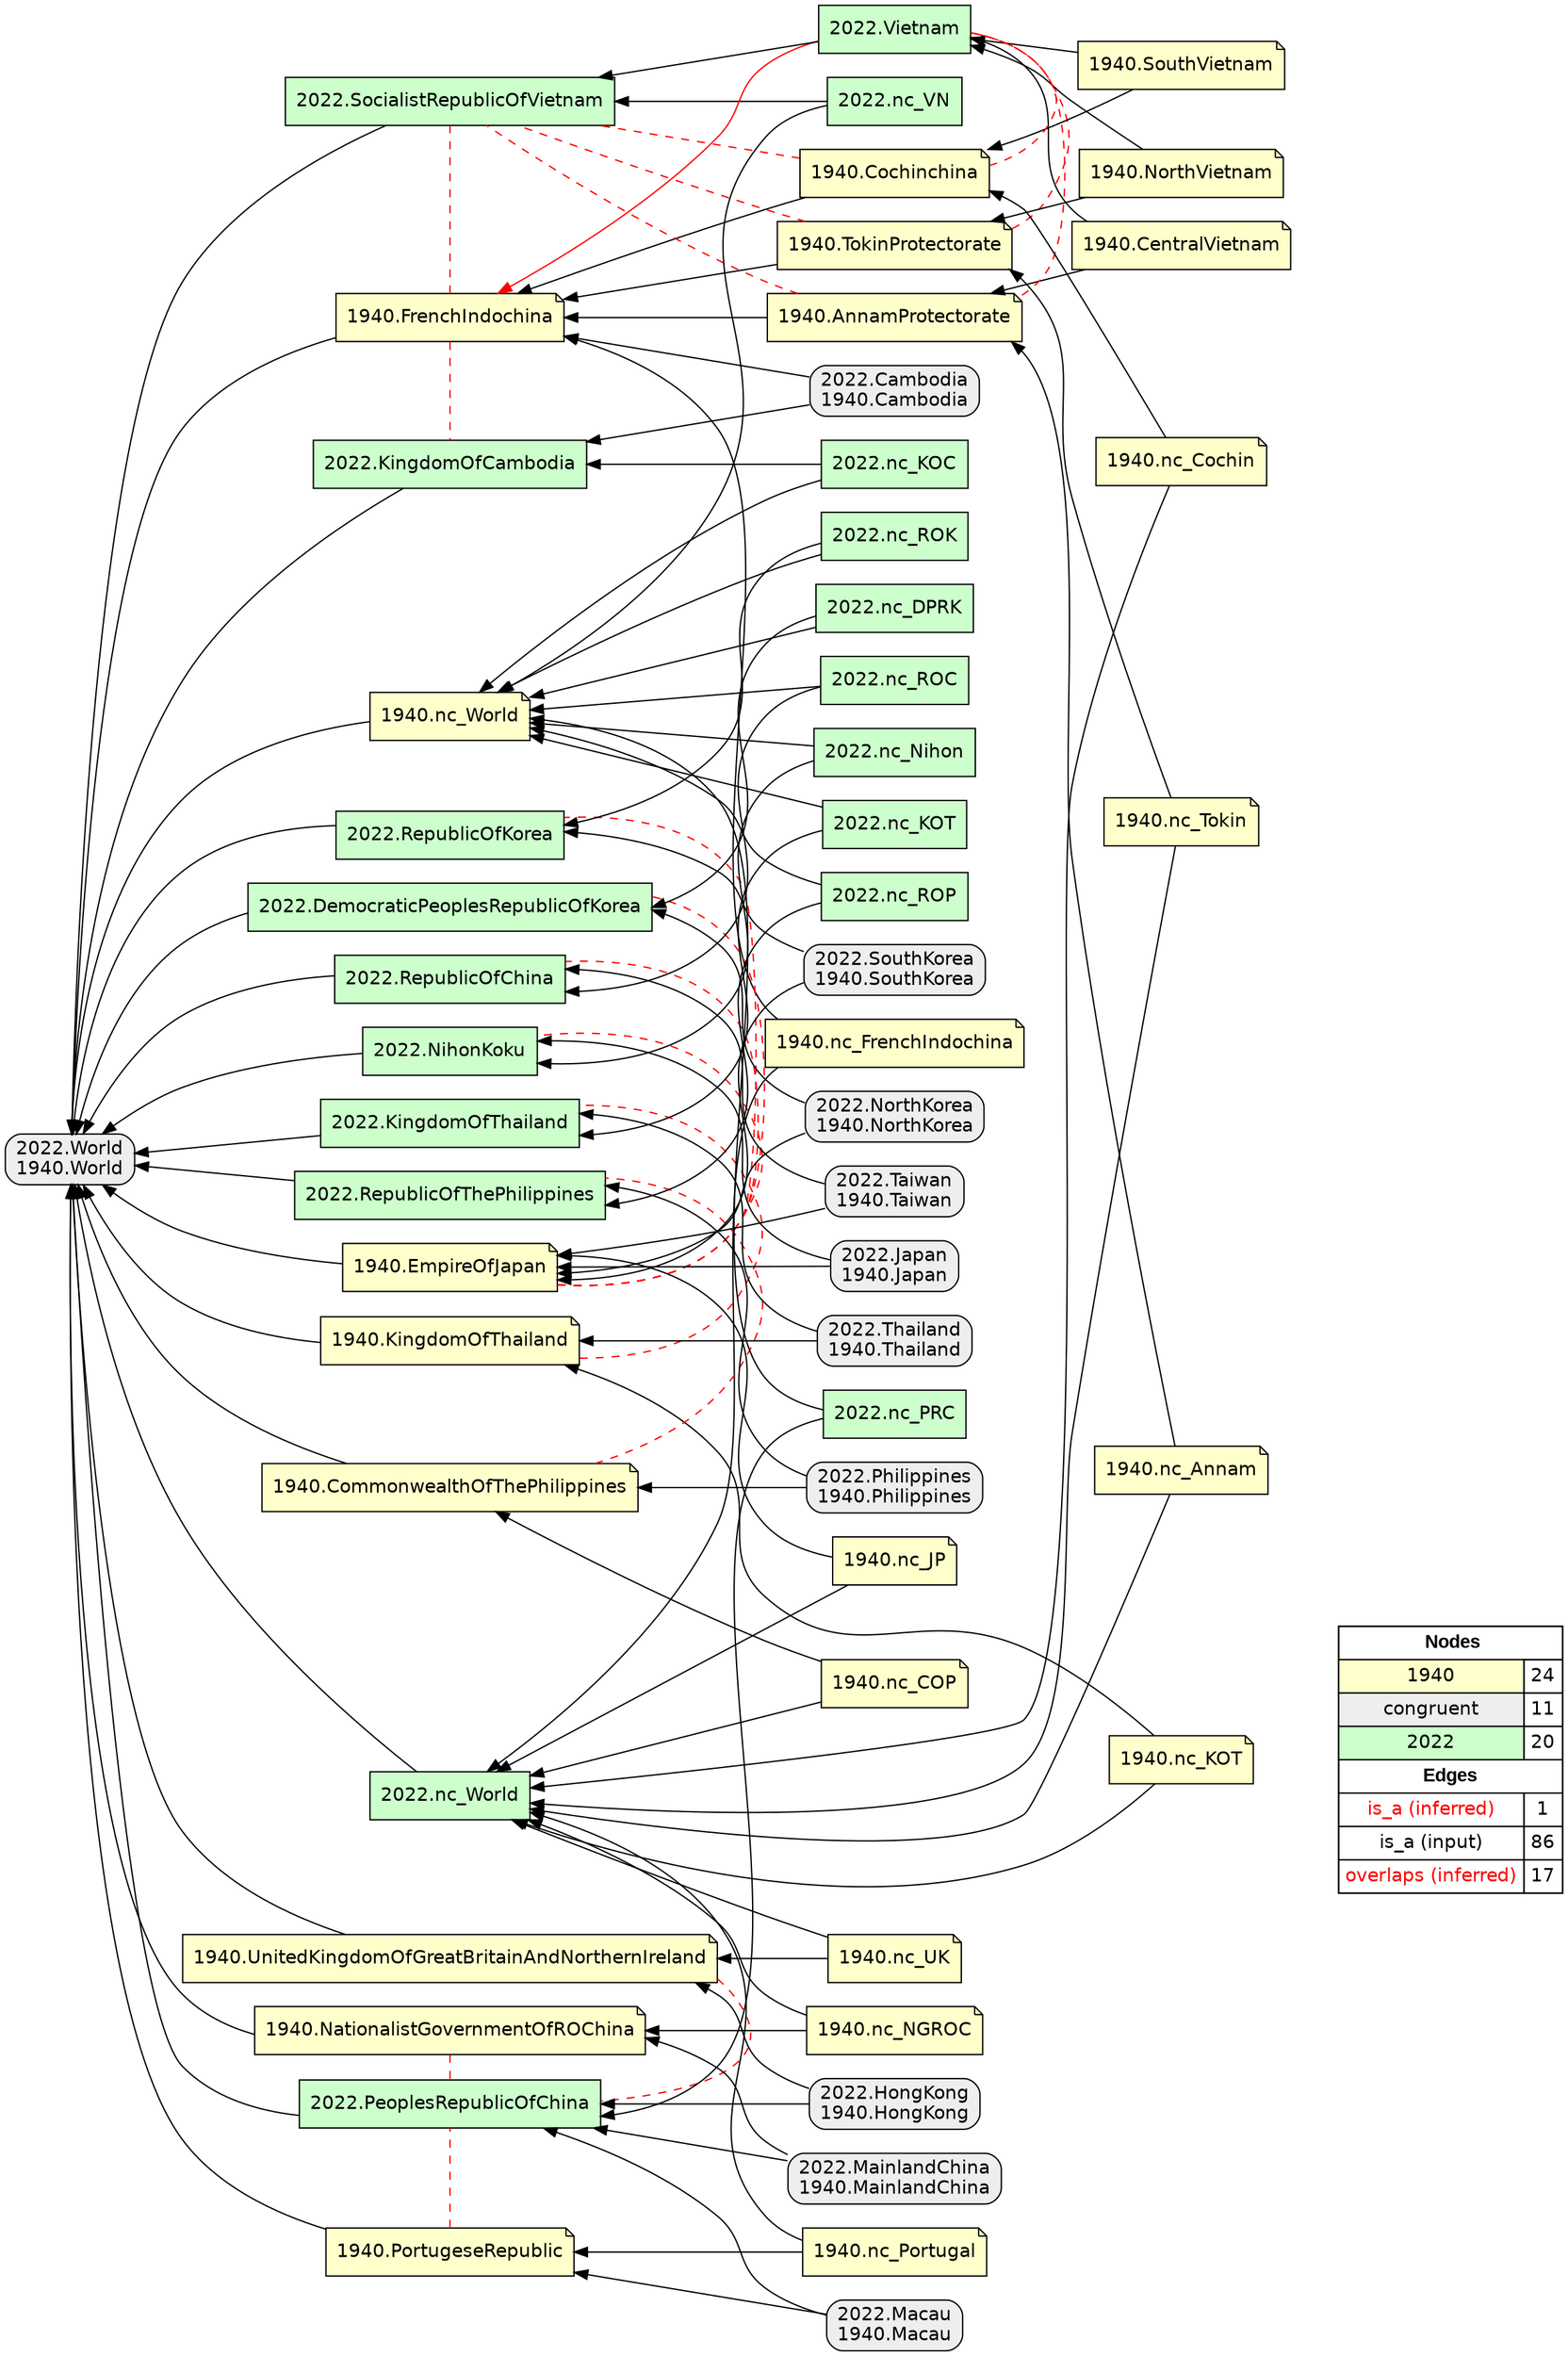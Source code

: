 digraph{
rankdir=RL
node[shape=note style=filled fillcolor="#FFFFCC" fontname="helvetica"] 
"1940.nc_KOT"
"1940.nc_UK"
"1940.FrenchIndochina"
"1940.TokinProtectorate"
"1940.CentralVietnam"
"1940.nc_FrenchIndochina"
"1940.UnitedKingdomOfGreatBritainAndNorthernIreland"
"1940.nc_Tokin"
"1940.nc_World"
"1940.nc_NGROC"
"1940.nc_Portugal"
"1940.KingdomOfThailand"
"1940.EmpireOfJapan"
"1940.nc_COP"
"1940.SouthVietnam"
"1940.NorthVietnam"
"1940.Cochinchina"
"1940.NationalistGovernmentOfROChina"
"1940.AnnamProtectorate"
"1940.CommonwealthOfThePhilippines"
"1940.nc_Annam"
"1940.PortugeseRepublic"
"1940.nc_JP"
"1940.nc_Cochin"
node[shape=box style="filled,rounded" fillcolor="#EEEEEE" fontname="helvetica"] 
"2022.Taiwan\n1940.Taiwan"
"2022.Japan\n1940.Japan"
"2022.Macau\n1940.Macau"
"2022.Thailand\n1940.Thailand"
"2022.Cambodia\n1940.Cambodia"
"2022.Philippines\n1940.Philippines"
"2022.HongKong\n1940.HongKong"
"2022.MainlandChina\n1940.MainlandChina"
"2022.NorthKorea\n1940.NorthKorea"
"2022.World\n1940.World"
"2022.SouthKorea\n1940.SouthKorea"
node[shape=box style=filled fillcolor="#CCFFCC" fontname="helvetica"] 
"2022.nc_Nihon"
"2022.nc_VN"
"2022.SocialistRepublicOfVietnam"
"2022.RepublicOfKorea"
"2022.DemocraticPeoplesRepublicOfKorea"
"2022.nc_World"
"2022.PeoplesRepublicOfChina"
"2022.nc_ROC"
"2022.nc_DPRK"
"2022.RepublicOfChina"
"2022.nc_ROP"
"2022.RepublicOfThePhilippines"
"2022.Vietnam"
"2022.NihonKoku"
"2022.KingdomOfThailand"
"2022.nc_PRC"
"2022.nc_ROK"
"2022.nc_KOC"
"2022.nc_KOT"
"2022.KingdomOfCambodia"
edge[arrowhead=normal style=solid color="#FF0000" constraint=true penwidth=1]
"2022.Vietnam" -> "1940.FrenchIndochina"
edge[arrowhead=normal style=solid color="#000000" constraint=true penwidth=1]
"2022.nc_ROC" -> "2022.RepublicOfChina"
"2022.nc_DPRK" -> "2022.DemocraticPeoplesRepublicOfKorea"
"1940.nc_FrenchIndochina" -> "2022.nc_World"
"2022.NihonKoku" -> "2022.World\n1940.World"
"1940.nc_COP" -> "1940.CommonwealthOfThePhilippines"
"1940.nc_NGROC" -> "1940.NationalistGovernmentOfROChina"
"1940.SouthVietnam" -> "2022.Vietnam"
"1940.nc_KOT" -> "2022.nc_World"
"2022.NorthKorea\n1940.NorthKorea" -> "2022.DemocraticPeoplesRepublicOfKorea"
"1940.nc_KOT" -> "1940.KingdomOfThailand"
"1940.nc_NGROC" -> "2022.nc_World"
"2022.nc_ROC" -> "1940.nc_World"
"2022.nc_Nihon" -> "2022.NihonKoku"
"2022.Taiwan\n1940.Taiwan" -> "1940.EmpireOfJapan"
"1940.Cochinchina" -> "1940.FrenchIndochina"
"2022.nc_PRC" -> "1940.nc_World"
"2022.MainlandChina\n1940.MainlandChina" -> "1940.NationalistGovernmentOfROChina"
"2022.Thailand\n1940.Thailand" -> "1940.KingdomOfThailand"
"1940.nc_JP" -> "2022.nc_World"
"1940.nc_UK" -> "2022.nc_World"
"2022.nc_KOT" -> "2022.KingdomOfThailand"
"2022.HongKong\n1940.HongKong" -> "2022.PeoplesRepublicOfChina"
"1940.AnnamProtectorate" -> "1940.FrenchIndochina"
"2022.nc_Nihon" -> "1940.nc_World"
"1940.NorthVietnam" -> "1940.TokinProtectorate"
"2022.Cambodia\n1940.Cambodia" -> "2022.KingdomOfCambodia"
"2022.KingdomOfCambodia" -> "2022.World\n1940.World"
"2022.nc_KOC" -> "1940.nc_World"
"1940.PortugeseRepublic" -> "2022.World\n1940.World"
"2022.nc_ROP" -> "1940.nc_World"
"2022.RepublicOfThePhilippines" -> "2022.World\n1940.World"
"2022.nc_ROK" -> "1940.nc_World"
"1940.CentralVietnam" -> "2022.Vietnam"
"2022.nc_VN" -> "1940.nc_World"
"2022.MainlandChina\n1940.MainlandChina" -> "2022.PeoplesRepublicOfChina"
"2022.nc_KOT" -> "1940.nc_World"
"1940.nc_UK" -> "1940.UnitedKingdomOfGreatBritainAndNorthernIreland"
"1940.SouthVietnam" -> "1940.Cochinchina"
"1940.nc_Cochin" -> "1940.Cochinchina"
"1940.EmpireOfJapan" -> "2022.World\n1940.World"
"1940.nc_Tokin" -> "2022.nc_World"
"2022.PeoplesRepublicOfChina" -> "2022.World\n1940.World"
"1940.nc_FrenchIndochina" -> "1940.FrenchIndochina"
"1940.nc_Annam" -> "2022.nc_World"
"1940.CommonwealthOfThePhilippines" -> "2022.World\n1940.World"
"1940.UnitedKingdomOfGreatBritainAndNorthernIreland" -> "2022.World\n1940.World"
"1940.NationalistGovernmentOfROChina" -> "2022.World\n1940.World"
"1940.KingdomOfThailand" -> "2022.World\n1940.World"
"2022.RepublicOfChina" -> "2022.World\n1940.World"
"2022.Japan\n1940.Japan" -> "1940.EmpireOfJapan"
"2022.nc_ROK" -> "2022.RepublicOfKorea"
"2022.nc_World" -> "2022.World\n1940.World"
"2022.nc_ROP" -> "2022.RepublicOfThePhilippines"
"1940.nc_Cochin" -> "2022.nc_World"
"2022.Macau\n1940.Macau" -> "2022.PeoplesRepublicOfChina"
"2022.NorthKorea\n1940.NorthKorea" -> "1940.EmpireOfJapan"
"2022.SocialistRepublicOfVietnam" -> "2022.World\n1940.World"
"2022.nc_VN" -> "2022.SocialistRepublicOfVietnam"
"1940.nc_Annam" -> "1940.AnnamProtectorate"
"2022.Cambodia\n1940.Cambodia" -> "1940.FrenchIndochina"
"1940.nc_Portugal" -> "1940.PortugeseRepublic"
"1940.nc_World" -> "2022.World\n1940.World"
"2022.Philippines\n1940.Philippines" -> "1940.CommonwealthOfThePhilippines"
"1940.TokinProtectorate" -> "1940.FrenchIndochina"
"2022.Vietnam" -> "2022.SocialistRepublicOfVietnam"
"2022.Macau\n1940.Macau" -> "1940.PortugeseRepublic"
"1940.nc_Portugal" -> "2022.nc_World"
"1940.NorthVietnam" -> "2022.Vietnam"
"2022.SouthKorea\n1940.SouthKorea" -> "2022.RepublicOfKorea"
"1940.FrenchIndochina" -> "2022.World\n1940.World"
"2022.Philippines\n1940.Philippines" -> "2022.RepublicOfThePhilippines"
"1940.CentralVietnam" -> "1940.AnnamProtectorate"
"2022.Japan\n1940.Japan" -> "2022.NihonKoku"
"2022.DemocraticPeoplesRepublicOfKorea" -> "2022.World\n1940.World"
"1940.nc_JP" -> "1940.EmpireOfJapan"
"2022.nc_DPRK" -> "1940.nc_World"
"2022.Thailand\n1940.Thailand" -> "2022.KingdomOfThailand"
"1940.nc_Tokin" -> "1940.TokinProtectorate"
"2022.RepublicOfKorea" -> "2022.World\n1940.World"
"2022.HongKong\n1940.HongKong" -> "1940.UnitedKingdomOfGreatBritainAndNorthernIreland"
"2022.KingdomOfThailand" -> "2022.World\n1940.World"
"2022.Taiwan\n1940.Taiwan" -> "2022.RepublicOfChina"
"2022.nc_KOC" -> "2022.KingdomOfCambodia"
"2022.SouthKorea\n1940.SouthKorea" -> "1940.EmpireOfJapan"
"1940.nc_COP" -> "2022.nc_World"
"2022.nc_PRC" -> "2022.PeoplesRepublicOfChina"
edge[arrowhead=normal style=dotted color="#000000" constraint=true penwidth=1]
edge[arrowhead=none style=dashed color="#FF0000" constraint=false penwidth=1]
"1940.EmpireOfJapan" -> "2022.DemocraticPeoplesRepublicOfKorea"
"1940.EmpireOfJapan" -> "2022.RepublicOfChina"
"1940.EmpireOfJapan" -> "2022.RepublicOfKorea"
"1940.EmpireOfJapan" -> "2022.NihonKoku"
"1940.FrenchIndochina" -> "2022.KingdomOfCambodia"
"1940.NationalistGovernmentOfROChina" -> "2022.PeoplesRepublicOfChina"
"1940.Cochinchina" -> "2022.SocialistRepublicOfVietnam"
"1940.KingdomOfThailand" -> "2022.KingdomOfThailand"
"1940.UnitedKingdomOfGreatBritainAndNorthernIreland" -> "2022.PeoplesRepublicOfChina"
"1940.PortugeseRepublic" -> "2022.PeoplesRepublicOfChina"
"1940.CommonwealthOfThePhilippines" -> "2022.RepublicOfThePhilippines"
"1940.TokinProtectorate" -> "2022.Vietnam"
"1940.AnnamProtectorate" -> "2022.SocialistRepublicOfVietnam"
"1940.AnnamProtectorate" -> "2022.Vietnam"
"1940.TokinProtectorate" -> "2022.SocialistRepublicOfVietnam"
"1940.Cochinchina" -> "2022.Vietnam"
"1940.FrenchIndochina" -> "2022.SocialistRepublicOfVietnam"
node[shape=box] 
{rank=source Legend [fillcolor= white margin=0 label=< 
 <TABLE BORDER="0" CELLBORDER="1" CELLSPACING="0" CELLPADDING="4"> 
<TR> <TD COLSPAN="2"><font face="Arial Black"> Nodes</font></TD> </TR> 
<TR> 
 <TD bgcolor="#FFFFCC" fontname="helvetica">1940</TD> 
 <TD>24</TD> 
 </TR> 
<TR> 
 <TD bgcolor="#EEEEEE" fontname="helvetica">congruent</TD> 
 <TD>11</TD> 
 </TR> 
<TR> 
 <TD bgcolor="#CCFFCC" fontname="helvetica">2022</TD> 
 <TD>20</TD> 
 </TR> 
<TR> <TD COLSPAN="2"><font face = "Arial Black"> Edges </font></TD> </TR> 
<TR> 
 <TD><font color ="#FF0000">is_a (inferred)</font></TD><TD>1</TD>
</TR>
<TR> 
 <TD><font color ="#000000">is_a (input)</font></TD><TD>86</TD>
</TR>
<TR> 
 <TD><font color ="#FF0000">overlaps (inferred)</font></TD><TD>17</TD>
</TR>
</TABLE> 
 >] } 
}
